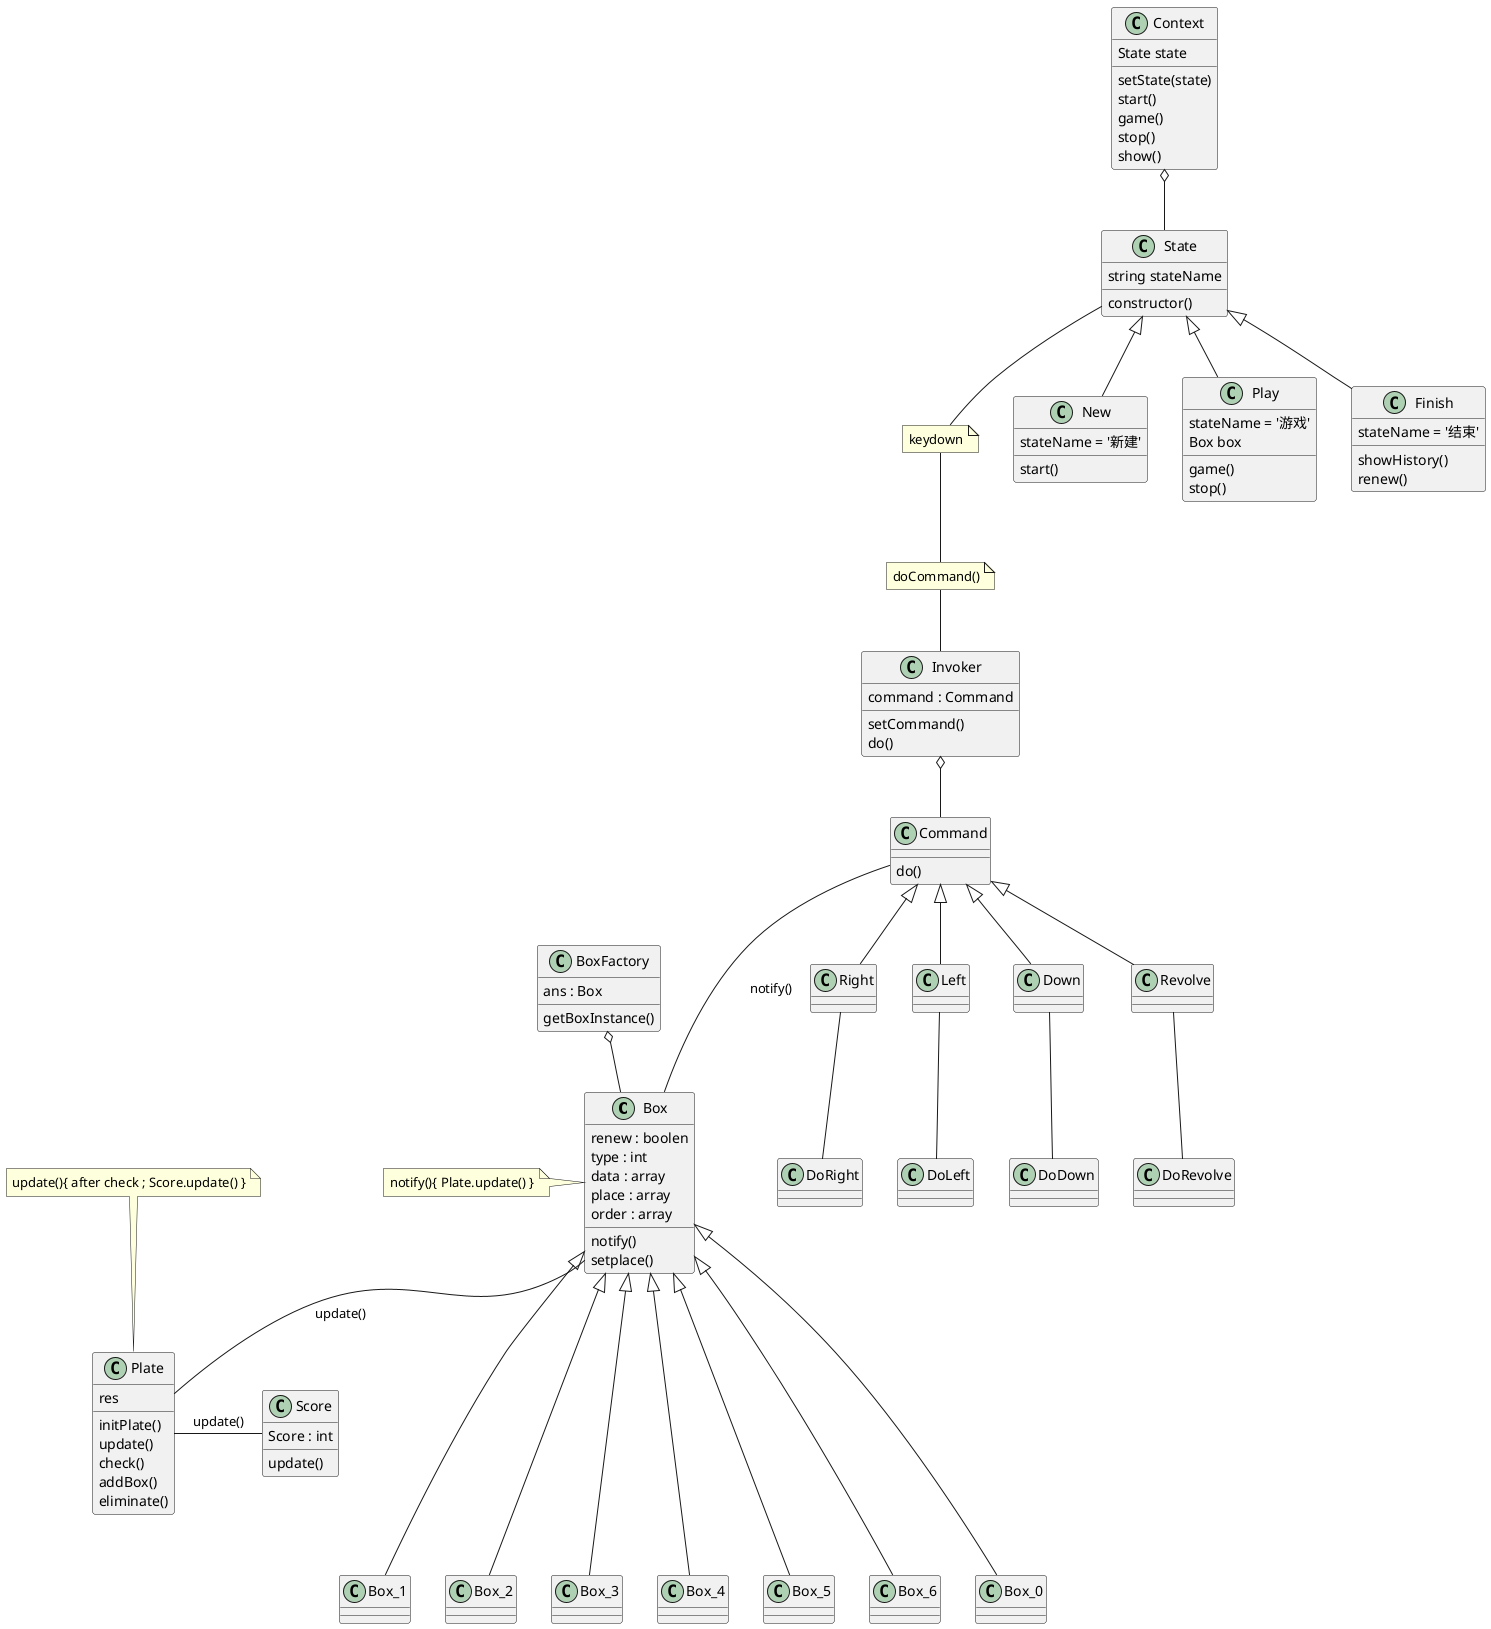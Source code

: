 @startuml

class Box {
    renew : boolen
    type : int
    data : array
    place : array
    order : array
    notify()
    setplace()
}
note left : notify(){ Plate.update() }
Box <|--- Box_0
Box <|--- Box_1
Box <|--- Box_2
Box <|--- Box_3
Box <|--- Box_4
Box <|--- Box_5
Box <|--- Box_6
class Box_0
class Box_1
class Box_2
class Box_3
class Box_4
class Box_5
class Box_6

class BoxFactory{
  ans : Box
  getBoxInstance()
}

BoxFactory o-- Box
Box -- Plate : update()

class  Plate{
    res
    initPlate()
    update()
    check()
    addBox()
    eliminate()
}
note top : update(){ after check ; Score.update() }
Plate - Score : update()
class Score{
    Score : int
    update()
}

note "doCommand()" as n1
note "keydown" as n2
n1 -- Invoker
n2 -- n1


class Invoker{
    command : Command
    setCommand()
    do()
}

Invoker o-- Command
Command --- Box : notify()

class Command{
    do()
}
class Right
class Left
class Down
class Revolve

class DoRight
class DoRevolve
class DoDown
class DoLeft

Right -- DoRight
Left -- DoLeft
Down -- DoDown
Revolve -- DoRevolve

Command <|-- Right
Command <|-- Left
Command <|-- Down
Command <|-- Revolve

class State
class New
class Play
class Finish
class Context

State <|--  New
State <|-- Play
State <|-- Finish
Context o-- State

class Context {
    State state
    setState(state)
    start()
    game()
    stop()
    show()
}

class State {
string stateName
constructor()
}

class New {
    stateName = '新建'
    start()
}

class Play {
    stateName = '游戏'
    Box box
    game()
    stop()
}

class Finish {
    stateName = '结束'
    showHistory()
    renew()
}
State -- n2
@enduml